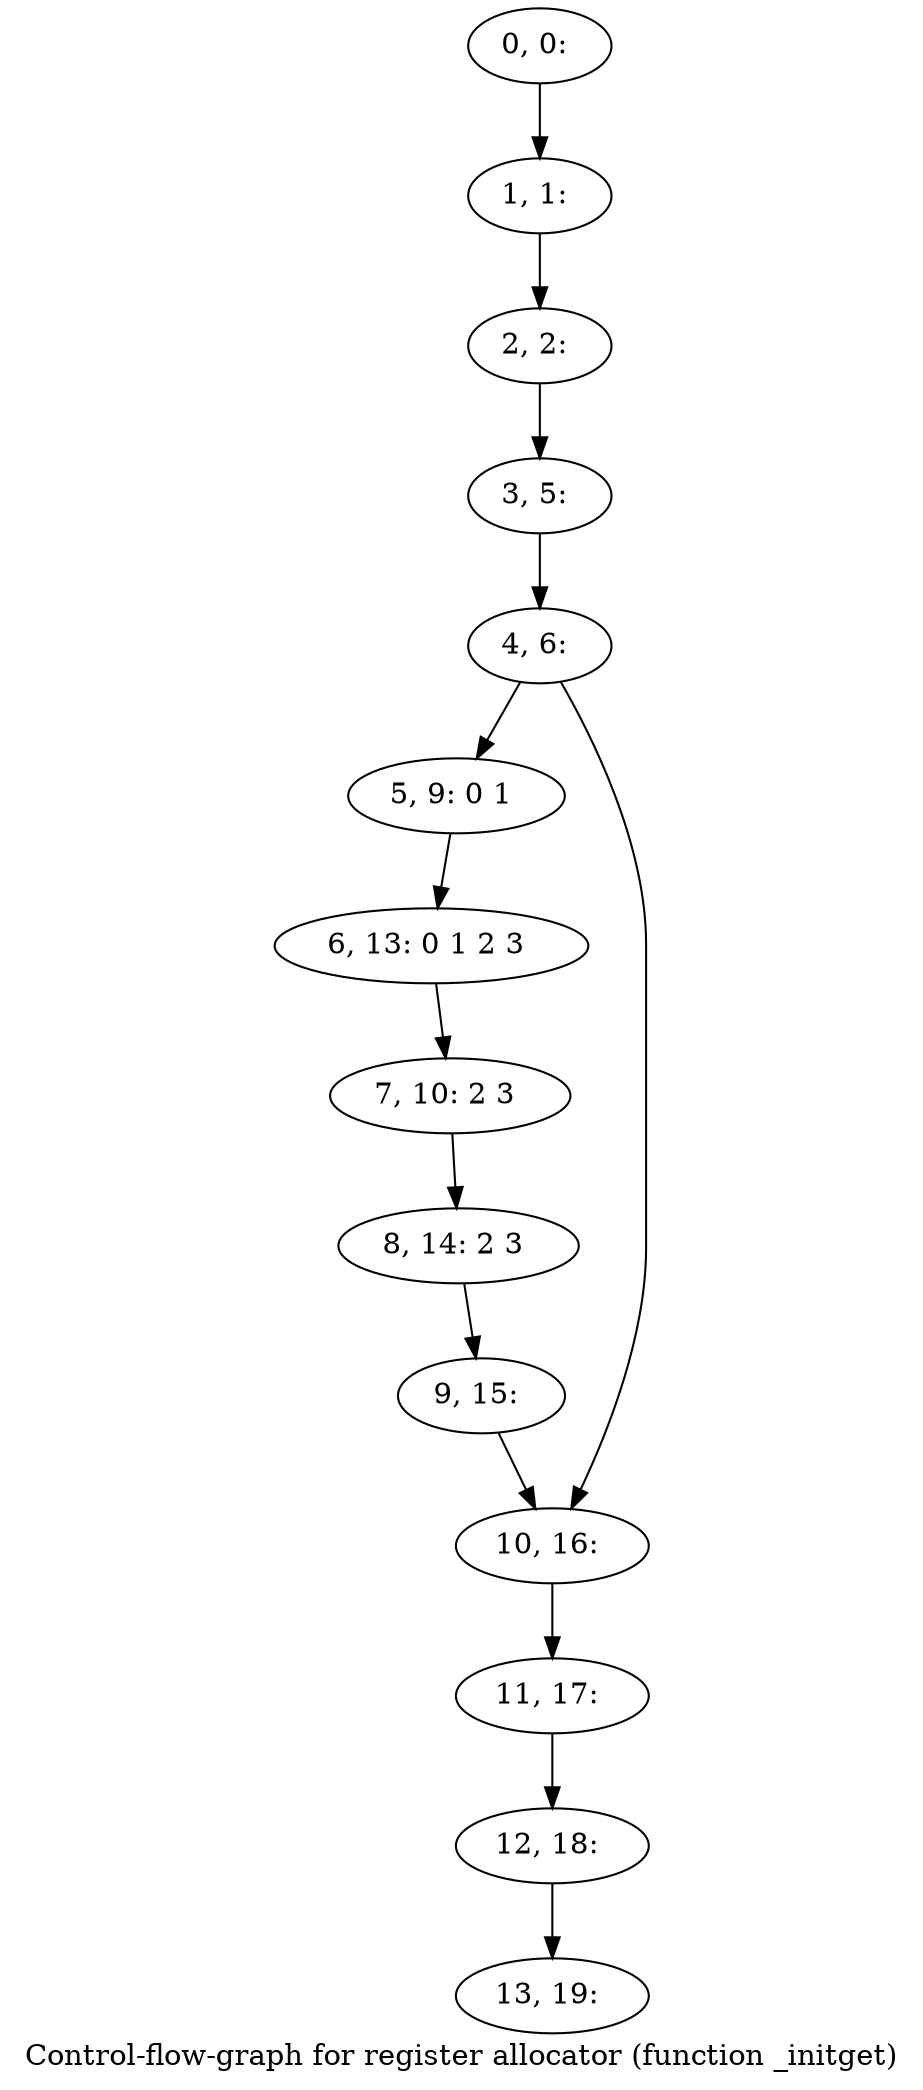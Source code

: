 digraph G {
graph [label="Control-flow-graph for register allocator (function _initget)"]
0[label="0, 0: "];
1[label="1, 1: "];
2[label="2, 2: "];
3[label="3, 5: "];
4[label="4, 6: "];
5[label="5, 9: 0 1 "];
6[label="6, 13: 0 1 2 3 "];
7[label="7, 10: 2 3 "];
8[label="8, 14: 2 3 "];
9[label="9, 15: "];
10[label="10, 16: "];
11[label="11, 17: "];
12[label="12, 18: "];
13[label="13, 19: "];
0->1 ;
1->2 ;
2->3 ;
3->4 ;
4->5 ;
4->10 ;
5->6 ;
6->7 ;
7->8 ;
8->9 ;
9->10 ;
10->11 ;
11->12 ;
12->13 ;
}
